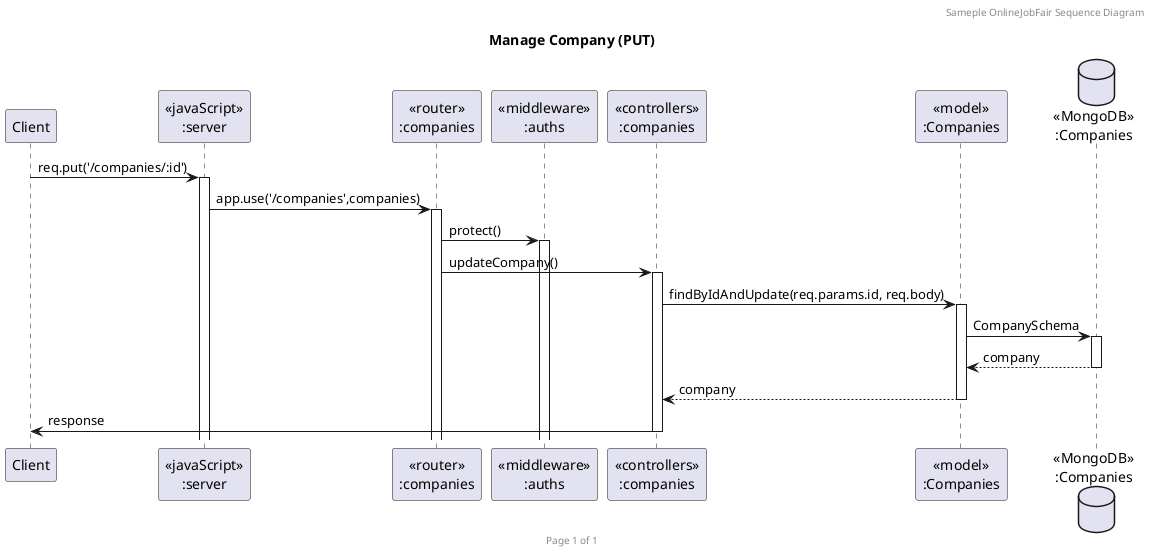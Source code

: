 @startuml Manage Companies (PUT)

header Sameple OnlineJobFair Sequence Diagram
footer Page %page% of %lastpage%
title "Manage Company (PUT)"

participant "Client" as client
participant "<<javaScript>>\n:server" as server
participant "<<router>>\n:companies" as routerCompany
participant "<<middleware>>\n:auths" as auth
participant "<<controllers>>\n:companies" as controllersCompany
participant "<<model>>\n:Companies" as modelCompany
database "<<MongoDB>>\n:Companies" as CompanyDatabase

client->server ++:req.put('/companies/:id')
server->routerCompany ++:app.use('/companies',companies)
routerCompany-> auth ++:protect()
routerCompany -> controllersCompany ++:updateCompany()
controllersCompany->modelCompany ++:findByIdAndUpdate(req.params.id, req.body)
modelCompany ->CompanyDatabase ++: CompanySchema
CompanyDatabase --> modelCompany --: company
controllersCompany <-- modelCompany --:company
controllersCompany->client --:response

@enduml